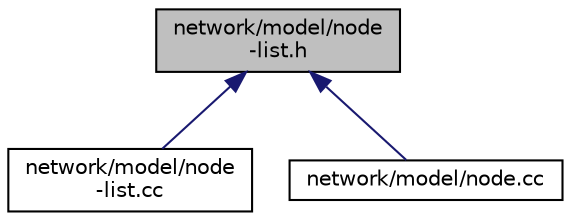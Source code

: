 digraph "network/model/node-list.h"
{
  edge [fontname="Helvetica",fontsize="10",labelfontname="Helvetica",labelfontsize="10"];
  node [fontname="Helvetica",fontsize="10",shape=record];
  Node1 [label="network/model/node\l-list.h",height=0.2,width=0.4,color="black", fillcolor="grey75", style="filled", fontcolor="black"];
  Node1 -> Node2 [dir="back",color="midnightblue",fontsize="10",style="solid"];
  Node2 [label="network/model/node\l-list.cc",height=0.2,width=0.4,color="black", fillcolor="white", style="filled",URL="$d1/dd6/node-list_8cc.html"];
  Node1 -> Node3 [dir="back",color="midnightblue",fontsize="10",style="solid"];
  Node3 [label="network/model/node.cc",height=0.2,width=0.4,color="black", fillcolor="white", style="filled",URL="$dc/dfd/node_8cc.html"];
}
